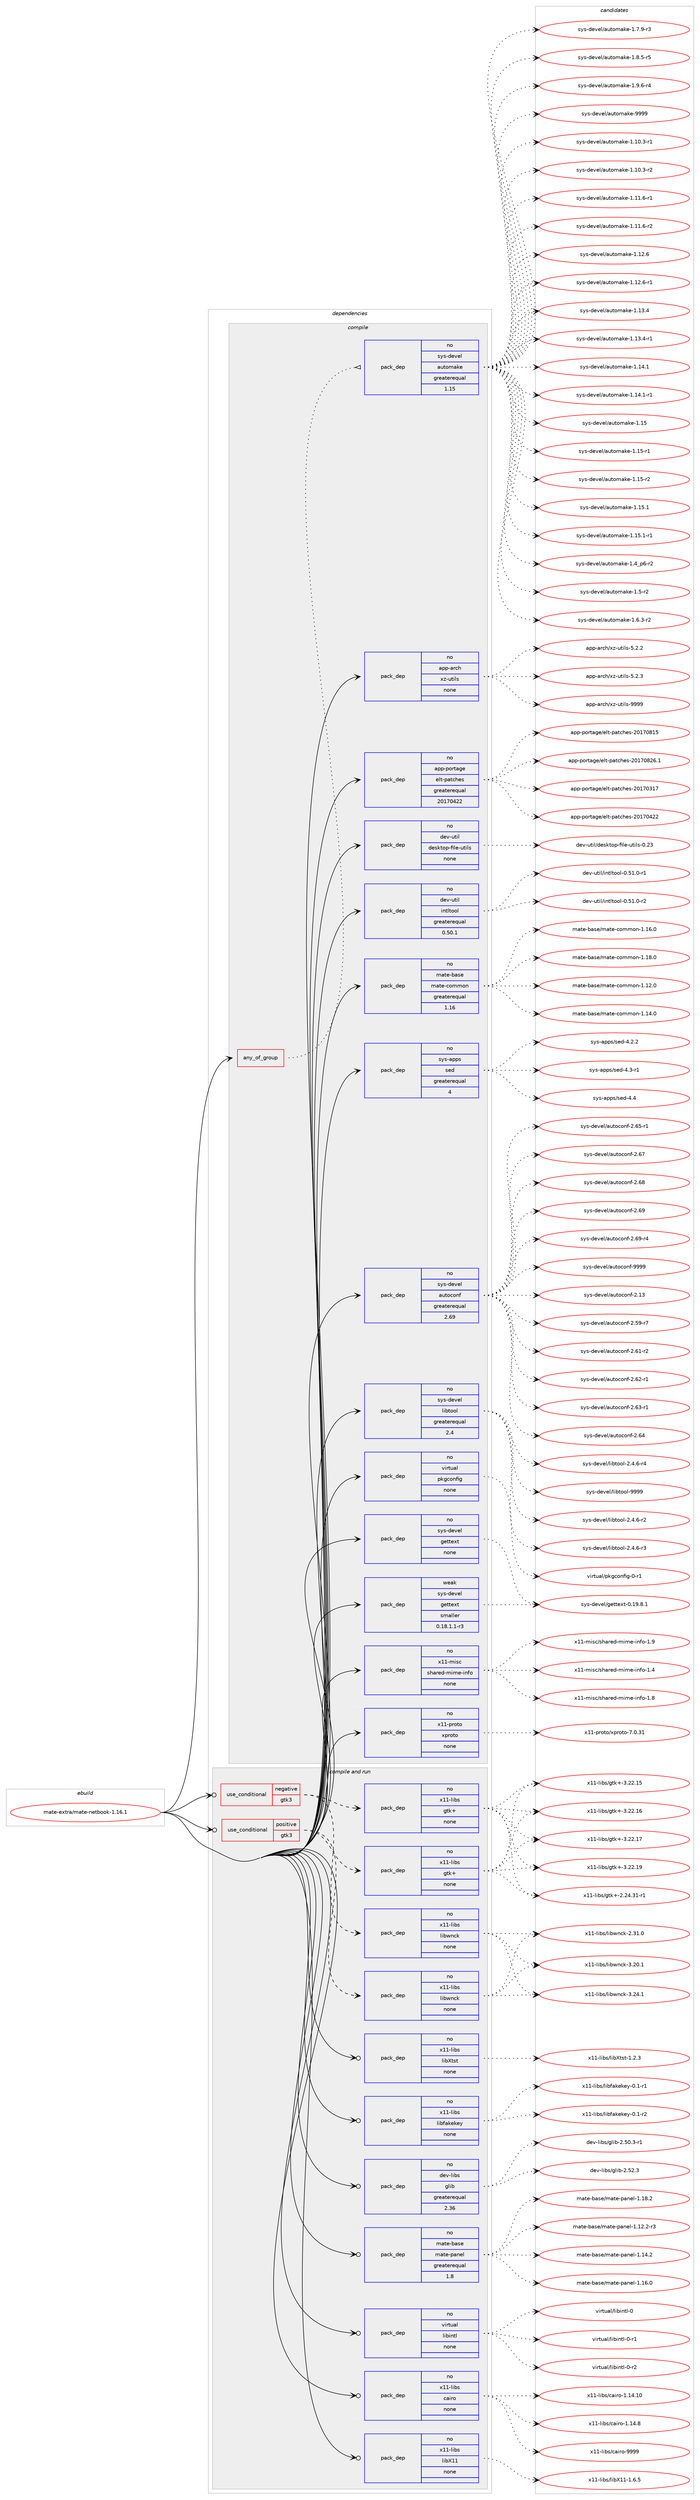 digraph prolog {

# *************
# Graph options
# *************

newrank=true;
concentrate=true;
compound=true;
graph [rankdir=LR,fontname=Helvetica,fontsize=10,ranksep=1.5];#, ranksep=2.5, nodesep=0.2];
edge  [arrowhead=vee];
node  [fontname=Helvetica,fontsize=10];

# **********
# The ebuild
# **********

subgraph cluster_leftcol {
color=gray;
rank=same;
label=<<i>ebuild</i>>;
id [label="mate-extra/mate-netbook-1.16.1", color=red, width=4, href="../mate-extra/mate-netbook-1.16.1.svg"];
}

# ****************
# The dependencies
# ****************

subgraph cluster_midcol {
color=gray;
label=<<i>dependencies</i>>;
subgraph cluster_compile {
fillcolor="#eeeeee";
style=filled;
label=<<i>compile</i>>;
subgraph any5139 {
dependency347304 [label=<<TABLE BORDER="0" CELLBORDER="1" CELLSPACING="0" CELLPADDING="4"><TR><TD CELLPADDING="10">any_of_group</TD></TR></TABLE>>, shape=none, color=red];subgraph pack255790 {
dependency347305 [label=<<TABLE BORDER="0" CELLBORDER="1" CELLSPACING="0" CELLPADDING="4" WIDTH="220"><TR><TD ROWSPAN="6" CELLPADDING="30">pack_dep</TD></TR><TR><TD WIDTH="110">no</TD></TR><TR><TD>sys-devel</TD></TR><TR><TD>automake</TD></TR><TR><TD>greaterequal</TD></TR><TR><TD>1.15</TD></TR></TABLE>>, shape=none, color=blue];
}
dependency347304:e -> dependency347305:w [weight=20,style="dotted",arrowhead="oinv"];
}
id:e -> dependency347304:w [weight=20,style="solid",arrowhead="vee"];
subgraph pack255791 {
dependency347306 [label=<<TABLE BORDER="0" CELLBORDER="1" CELLSPACING="0" CELLPADDING="4" WIDTH="220"><TR><TD ROWSPAN="6" CELLPADDING="30">pack_dep</TD></TR><TR><TD WIDTH="110">no</TD></TR><TR><TD>app-arch</TD></TR><TR><TD>xz-utils</TD></TR><TR><TD>none</TD></TR><TR><TD></TD></TR></TABLE>>, shape=none, color=blue];
}
id:e -> dependency347306:w [weight=20,style="solid",arrowhead="vee"];
subgraph pack255792 {
dependency347307 [label=<<TABLE BORDER="0" CELLBORDER="1" CELLSPACING="0" CELLPADDING="4" WIDTH="220"><TR><TD ROWSPAN="6" CELLPADDING="30">pack_dep</TD></TR><TR><TD WIDTH="110">no</TD></TR><TR><TD>app-portage</TD></TR><TR><TD>elt-patches</TD></TR><TR><TD>greaterequal</TD></TR><TR><TD>20170422</TD></TR></TABLE>>, shape=none, color=blue];
}
id:e -> dependency347307:w [weight=20,style="solid",arrowhead="vee"];
subgraph pack255793 {
dependency347308 [label=<<TABLE BORDER="0" CELLBORDER="1" CELLSPACING="0" CELLPADDING="4" WIDTH="220"><TR><TD ROWSPAN="6" CELLPADDING="30">pack_dep</TD></TR><TR><TD WIDTH="110">no</TD></TR><TR><TD>dev-util</TD></TR><TR><TD>desktop-file-utils</TD></TR><TR><TD>none</TD></TR><TR><TD></TD></TR></TABLE>>, shape=none, color=blue];
}
id:e -> dependency347308:w [weight=20,style="solid",arrowhead="vee"];
subgraph pack255794 {
dependency347309 [label=<<TABLE BORDER="0" CELLBORDER="1" CELLSPACING="0" CELLPADDING="4" WIDTH="220"><TR><TD ROWSPAN="6" CELLPADDING="30">pack_dep</TD></TR><TR><TD WIDTH="110">no</TD></TR><TR><TD>dev-util</TD></TR><TR><TD>intltool</TD></TR><TR><TD>greaterequal</TD></TR><TR><TD>0.50.1</TD></TR></TABLE>>, shape=none, color=blue];
}
id:e -> dependency347309:w [weight=20,style="solid",arrowhead="vee"];
subgraph pack255795 {
dependency347310 [label=<<TABLE BORDER="0" CELLBORDER="1" CELLSPACING="0" CELLPADDING="4" WIDTH="220"><TR><TD ROWSPAN="6" CELLPADDING="30">pack_dep</TD></TR><TR><TD WIDTH="110">no</TD></TR><TR><TD>mate-base</TD></TR><TR><TD>mate-common</TD></TR><TR><TD>greaterequal</TD></TR><TR><TD>1.16</TD></TR></TABLE>>, shape=none, color=blue];
}
id:e -> dependency347310:w [weight=20,style="solid",arrowhead="vee"];
subgraph pack255796 {
dependency347311 [label=<<TABLE BORDER="0" CELLBORDER="1" CELLSPACING="0" CELLPADDING="4" WIDTH="220"><TR><TD ROWSPAN="6" CELLPADDING="30">pack_dep</TD></TR><TR><TD WIDTH="110">no</TD></TR><TR><TD>sys-apps</TD></TR><TR><TD>sed</TD></TR><TR><TD>greaterequal</TD></TR><TR><TD>4</TD></TR></TABLE>>, shape=none, color=blue];
}
id:e -> dependency347311:w [weight=20,style="solid",arrowhead="vee"];
subgraph pack255797 {
dependency347312 [label=<<TABLE BORDER="0" CELLBORDER="1" CELLSPACING="0" CELLPADDING="4" WIDTH="220"><TR><TD ROWSPAN="6" CELLPADDING="30">pack_dep</TD></TR><TR><TD WIDTH="110">no</TD></TR><TR><TD>sys-devel</TD></TR><TR><TD>autoconf</TD></TR><TR><TD>greaterequal</TD></TR><TR><TD>2.69</TD></TR></TABLE>>, shape=none, color=blue];
}
id:e -> dependency347312:w [weight=20,style="solid",arrowhead="vee"];
subgraph pack255798 {
dependency347313 [label=<<TABLE BORDER="0" CELLBORDER="1" CELLSPACING="0" CELLPADDING="4" WIDTH="220"><TR><TD ROWSPAN="6" CELLPADDING="30">pack_dep</TD></TR><TR><TD WIDTH="110">no</TD></TR><TR><TD>sys-devel</TD></TR><TR><TD>gettext</TD></TR><TR><TD>none</TD></TR><TR><TD></TD></TR></TABLE>>, shape=none, color=blue];
}
id:e -> dependency347313:w [weight=20,style="solid",arrowhead="vee"];
subgraph pack255799 {
dependency347314 [label=<<TABLE BORDER="0" CELLBORDER="1" CELLSPACING="0" CELLPADDING="4" WIDTH="220"><TR><TD ROWSPAN="6" CELLPADDING="30">pack_dep</TD></TR><TR><TD WIDTH="110">no</TD></TR><TR><TD>sys-devel</TD></TR><TR><TD>libtool</TD></TR><TR><TD>greaterequal</TD></TR><TR><TD>2.4</TD></TR></TABLE>>, shape=none, color=blue];
}
id:e -> dependency347314:w [weight=20,style="solid",arrowhead="vee"];
subgraph pack255800 {
dependency347315 [label=<<TABLE BORDER="0" CELLBORDER="1" CELLSPACING="0" CELLPADDING="4" WIDTH="220"><TR><TD ROWSPAN="6" CELLPADDING="30">pack_dep</TD></TR><TR><TD WIDTH="110">no</TD></TR><TR><TD>virtual</TD></TR><TR><TD>pkgconfig</TD></TR><TR><TD>none</TD></TR><TR><TD></TD></TR></TABLE>>, shape=none, color=blue];
}
id:e -> dependency347315:w [weight=20,style="solid",arrowhead="vee"];
subgraph pack255801 {
dependency347316 [label=<<TABLE BORDER="0" CELLBORDER="1" CELLSPACING="0" CELLPADDING="4" WIDTH="220"><TR><TD ROWSPAN="6" CELLPADDING="30">pack_dep</TD></TR><TR><TD WIDTH="110">no</TD></TR><TR><TD>x11-misc</TD></TR><TR><TD>shared-mime-info</TD></TR><TR><TD>none</TD></TR><TR><TD></TD></TR></TABLE>>, shape=none, color=blue];
}
id:e -> dependency347316:w [weight=20,style="solid",arrowhead="vee"];
subgraph pack255802 {
dependency347317 [label=<<TABLE BORDER="0" CELLBORDER="1" CELLSPACING="0" CELLPADDING="4" WIDTH="220"><TR><TD ROWSPAN="6" CELLPADDING="30">pack_dep</TD></TR><TR><TD WIDTH="110">no</TD></TR><TR><TD>x11-proto</TD></TR><TR><TD>xproto</TD></TR><TR><TD>none</TD></TR><TR><TD></TD></TR></TABLE>>, shape=none, color=blue];
}
id:e -> dependency347317:w [weight=20,style="solid",arrowhead="vee"];
subgraph pack255803 {
dependency347318 [label=<<TABLE BORDER="0" CELLBORDER="1" CELLSPACING="0" CELLPADDING="4" WIDTH="220"><TR><TD ROWSPAN="6" CELLPADDING="30">pack_dep</TD></TR><TR><TD WIDTH="110">weak</TD></TR><TR><TD>sys-devel</TD></TR><TR><TD>gettext</TD></TR><TR><TD>smaller</TD></TR><TR><TD>0.18.1.1-r3</TD></TR></TABLE>>, shape=none, color=blue];
}
id:e -> dependency347318:w [weight=20,style="solid",arrowhead="vee"];
}
subgraph cluster_compileandrun {
fillcolor="#eeeeee";
style=filled;
label=<<i>compile and run</i>>;
subgraph cond86274 {
dependency347319 [label=<<TABLE BORDER="0" CELLBORDER="1" CELLSPACING="0" CELLPADDING="4"><TR><TD ROWSPAN="3" CELLPADDING="10">use_conditional</TD></TR><TR><TD>negative</TD></TR><TR><TD>gtk3</TD></TR></TABLE>>, shape=none, color=red];
subgraph pack255804 {
dependency347320 [label=<<TABLE BORDER="0" CELLBORDER="1" CELLSPACING="0" CELLPADDING="4" WIDTH="220"><TR><TD ROWSPAN="6" CELLPADDING="30">pack_dep</TD></TR><TR><TD WIDTH="110">no</TD></TR><TR><TD>x11-libs</TD></TR><TR><TD>gtk+</TD></TR><TR><TD>none</TD></TR><TR><TD></TD></TR></TABLE>>, shape=none, color=blue];
}
dependency347319:e -> dependency347320:w [weight=20,style="dashed",arrowhead="vee"];
subgraph pack255805 {
dependency347321 [label=<<TABLE BORDER="0" CELLBORDER="1" CELLSPACING="0" CELLPADDING="4" WIDTH="220"><TR><TD ROWSPAN="6" CELLPADDING="30">pack_dep</TD></TR><TR><TD WIDTH="110">no</TD></TR><TR><TD>x11-libs</TD></TR><TR><TD>libwnck</TD></TR><TR><TD>none</TD></TR><TR><TD></TD></TR></TABLE>>, shape=none, color=blue];
}
dependency347319:e -> dependency347321:w [weight=20,style="dashed",arrowhead="vee"];
}
id:e -> dependency347319:w [weight=20,style="solid",arrowhead="odotvee"];
subgraph cond86275 {
dependency347322 [label=<<TABLE BORDER="0" CELLBORDER="1" CELLSPACING="0" CELLPADDING="4"><TR><TD ROWSPAN="3" CELLPADDING="10">use_conditional</TD></TR><TR><TD>positive</TD></TR><TR><TD>gtk3</TD></TR></TABLE>>, shape=none, color=red];
subgraph pack255806 {
dependency347323 [label=<<TABLE BORDER="0" CELLBORDER="1" CELLSPACING="0" CELLPADDING="4" WIDTH="220"><TR><TD ROWSPAN="6" CELLPADDING="30">pack_dep</TD></TR><TR><TD WIDTH="110">no</TD></TR><TR><TD>x11-libs</TD></TR><TR><TD>gtk+</TD></TR><TR><TD>none</TD></TR><TR><TD></TD></TR></TABLE>>, shape=none, color=blue];
}
dependency347322:e -> dependency347323:w [weight=20,style="dashed",arrowhead="vee"];
subgraph pack255807 {
dependency347324 [label=<<TABLE BORDER="0" CELLBORDER="1" CELLSPACING="0" CELLPADDING="4" WIDTH="220"><TR><TD ROWSPAN="6" CELLPADDING="30">pack_dep</TD></TR><TR><TD WIDTH="110">no</TD></TR><TR><TD>x11-libs</TD></TR><TR><TD>libwnck</TD></TR><TR><TD>none</TD></TR><TR><TD></TD></TR></TABLE>>, shape=none, color=blue];
}
dependency347322:e -> dependency347324:w [weight=20,style="dashed",arrowhead="vee"];
}
id:e -> dependency347322:w [weight=20,style="solid",arrowhead="odotvee"];
subgraph pack255808 {
dependency347325 [label=<<TABLE BORDER="0" CELLBORDER="1" CELLSPACING="0" CELLPADDING="4" WIDTH="220"><TR><TD ROWSPAN="6" CELLPADDING="30">pack_dep</TD></TR><TR><TD WIDTH="110">no</TD></TR><TR><TD>dev-libs</TD></TR><TR><TD>glib</TD></TR><TR><TD>greaterequal</TD></TR><TR><TD>2.36</TD></TR></TABLE>>, shape=none, color=blue];
}
id:e -> dependency347325:w [weight=20,style="solid",arrowhead="odotvee"];
subgraph pack255809 {
dependency347326 [label=<<TABLE BORDER="0" CELLBORDER="1" CELLSPACING="0" CELLPADDING="4" WIDTH="220"><TR><TD ROWSPAN="6" CELLPADDING="30">pack_dep</TD></TR><TR><TD WIDTH="110">no</TD></TR><TR><TD>mate-base</TD></TR><TR><TD>mate-panel</TD></TR><TR><TD>greaterequal</TD></TR><TR><TD>1.8</TD></TR></TABLE>>, shape=none, color=blue];
}
id:e -> dependency347326:w [weight=20,style="solid",arrowhead="odotvee"];
subgraph pack255810 {
dependency347327 [label=<<TABLE BORDER="0" CELLBORDER="1" CELLSPACING="0" CELLPADDING="4" WIDTH="220"><TR><TD ROWSPAN="6" CELLPADDING="30">pack_dep</TD></TR><TR><TD WIDTH="110">no</TD></TR><TR><TD>virtual</TD></TR><TR><TD>libintl</TD></TR><TR><TD>none</TD></TR><TR><TD></TD></TR></TABLE>>, shape=none, color=blue];
}
id:e -> dependency347327:w [weight=20,style="solid",arrowhead="odotvee"];
subgraph pack255811 {
dependency347328 [label=<<TABLE BORDER="0" CELLBORDER="1" CELLSPACING="0" CELLPADDING="4" WIDTH="220"><TR><TD ROWSPAN="6" CELLPADDING="30">pack_dep</TD></TR><TR><TD WIDTH="110">no</TD></TR><TR><TD>x11-libs</TD></TR><TR><TD>cairo</TD></TR><TR><TD>none</TD></TR><TR><TD></TD></TR></TABLE>>, shape=none, color=blue];
}
id:e -> dependency347328:w [weight=20,style="solid",arrowhead="odotvee"];
subgraph pack255812 {
dependency347329 [label=<<TABLE BORDER="0" CELLBORDER="1" CELLSPACING="0" CELLPADDING="4" WIDTH="220"><TR><TD ROWSPAN="6" CELLPADDING="30">pack_dep</TD></TR><TR><TD WIDTH="110">no</TD></TR><TR><TD>x11-libs</TD></TR><TR><TD>libX11</TD></TR><TR><TD>none</TD></TR><TR><TD></TD></TR></TABLE>>, shape=none, color=blue];
}
id:e -> dependency347329:w [weight=20,style="solid",arrowhead="odotvee"];
subgraph pack255813 {
dependency347330 [label=<<TABLE BORDER="0" CELLBORDER="1" CELLSPACING="0" CELLPADDING="4" WIDTH="220"><TR><TD ROWSPAN="6" CELLPADDING="30">pack_dep</TD></TR><TR><TD WIDTH="110">no</TD></TR><TR><TD>x11-libs</TD></TR><TR><TD>libXtst</TD></TR><TR><TD>none</TD></TR><TR><TD></TD></TR></TABLE>>, shape=none, color=blue];
}
id:e -> dependency347330:w [weight=20,style="solid",arrowhead="odotvee"];
subgraph pack255814 {
dependency347331 [label=<<TABLE BORDER="0" CELLBORDER="1" CELLSPACING="0" CELLPADDING="4" WIDTH="220"><TR><TD ROWSPAN="6" CELLPADDING="30">pack_dep</TD></TR><TR><TD WIDTH="110">no</TD></TR><TR><TD>x11-libs</TD></TR><TR><TD>libfakekey</TD></TR><TR><TD>none</TD></TR><TR><TD></TD></TR></TABLE>>, shape=none, color=blue];
}
id:e -> dependency347331:w [weight=20,style="solid",arrowhead="odotvee"];
}
subgraph cluster_run {
fillcolor="#eeeeee";
style=filled;
label=<<i>run</i>>;
}
}

# **************
# The candidates
# **************

subgraph cluster_choices {
rank=same;
color=gray;
label=<<i>candidates</i>>;

subgraph choice255790 {
color=black;
nodesep=1;
choice11512111545100101118101108479711711611110997107101454946494846514511449 [label="sys-devel/automake-1.10.3-r1", color=red, width=4,href="../sys-devel/automake-1.10.3-r1.svg"];
choice11512111545100101118101108479711711611110997107101454946494846514511450 [label="sys-devel/automake-1.10.3-r2", color=red, width=4,href="../sys-devel/automake-1.10.3-r2.svg"];
choice11512111545100101118101108479711711611110997107101454946494946544511449 [label="sys-devel/automake-1.11.6-r1", color=red, width=4,href="../sys-devel/automake-1.11.6-r1.svg"];
choice11512111545100101118101108479711711611110997107101454946494946544511450 [label="sys-devel/automake-1.11.6-r2", color=red, width=4,href="../sys-devel/automake-1.11.6-r2.svg"];
choice1151211154510010111810110847971171161111099710710145494649504654 [label="sys-devel/automake-1.12.6", color=red, width=4,href="../sys-devel/automake-1.12.6.svg"];
choice11512111545100101118101108479711711611110997107101454946495046544511449 [label="sys-devel/automake-1.12.6-r1", color=red, width=4,href="../sys-devel/automake-1.12.6-r1.svg"];
choice1151211154510010111810110847971171161111099710710145494649514652 [label="sys-devel/automake-1.13.4", color=red, width=4,href="../sys-devel/automake-1.13.4.svg"];
choice11512111545100101118101108479711711611110997107101454946495146524511449 [label="sys-devel/automake-1.13.4-r1", color=red, width=4,href="../sys-devel/automake-1.13.4-r1.svg"];
choice1151211154510010111810110847971171161111099710710145494649524649 [label="sys-devel/automake-1.14.1", color=red, width=4,href="../sys-devel/automake-1.14.1.svg"];
choice11512111545100101118101108479711711611110997107101454946495246494511449 [label="sys-devel/automake-1.14.1-r1", color=red, width=4,href="../sys-devel/automake-1.14.1-r1.svg"];
choice115121115451001011181011084797117116111109971071014549464953 [label="sys-devel/automake-1.15", color=red, width=4,href="../sys-devel/automake-1.15.svg"];
choice1151211154510010111810110847971171161111099710710145494649534511449 [label="sys-devel/automake-1.15-r1", color=red, width=4,href="../sys-devel/automake-1.15-r1.svg"];
choice1151211154510010111810110847971171161111099710710145494649534511450 [label="sys-devel/automake-1.15-r2", color=red, width=4,href="../sys-devel/automake-1.15-r2.svg"];
choice1151211154510010111810110847971171161111099710710145494649534649 [label="sys-devel/automake-1.15.1", color=red, width=4,href="../sys-devel/automake-1.15.1.svg"];
choice11512111545100101118101108479711711611110997107101454946495346494511449 [label="sys-devel/automake-1.15.1-r1", color=red, width=4,href="../sys-devel/automake-1.15.1-r1.svg"];
choice115121115451001011181011084797117116111109971071014549465295112544511450 [label="sys-devel/automake-1.4_p6-r2", color=red, width=4,href="../sys-devel/automake-1.4_p6-r2.svg"];
choice11512111545100101118101108479711711611110997107101454946534511450 [label="sys-devel/automake-1.5-r2", color=red, width=4,href="../sys-devel/automake-1.5-r2.svg"];
choice115121115451001011181011084797117116111109971071014549465446514511450 [label="sys-devel/automake-1.6.3-r2", color=red, width=4,href="../sys-devel/automake-1.6.3-r2.svg"];
choice115121115451001011181011084797117116111109971071014549465546574511451 [label="sys-devel/automake-1.7.9-r3", color=red, width=4,href="../sys-devel/automake-1.7.9-r3.svg"];
choice115121115451001011181011084797117116111109971071014549465646534511453 [label="sys-devel/automake-1.8.5-r5", color=red, width=4,href="../sys-devel/automake-1.8.5-r5.svg"];
choice115121115451001011181011084797117116111109971071014549465746544511452 [label="sys-devel/automake-1.9.6-r4", color=red, width=4,href="../sys-devel/automake-1.9.6-r4.svg"];
choice115121115451001011181011084797117116111109971071014557575757 [label="sys-devel/automake-9999", color=red, width=4,href="../sys-devel/automake-9999.svg"];
dependency347305:e -> choice11512111545100101118101108479711711611110997107101454946494846514511449:w [style=dotted,weight="100"];
dependency347305:e -> choice11512111545100101118101108479711711611110997107101454946494846514511450:w [style=dotted,weight="100"];
dependency347305:e -> choice11512111545100101118101108479711711611110997107101454946494946544511449:w [style=dotted,weight="100"];
dependency347305:e -> choice11512111545100101118101108479711711611110997107101454946494946544511450:w [style=dotted,weight="100"];
dependency347305:e -> choice1151211154510010111810110847971171161111099710710145494649504654:w [style=dotted,weight="100"];
dependency347305:e -> choice11512111545100101118101108479711711611110997107101454946495046544511449:w [style=dotted,weight="100"];
dependency347305:e -> choice1151211154510010111810110847971171161111099710710145494649514652:w [style=dotted,weight="100"];
dependency347305:e -> choice11512111545100101118101108479711711611110997107101454946495146524511449:w [style=dotted,weight="100"];
dependency347305:e -> choice1151211154510010111810110847971171161111099710710145494649524649:w [style=dotted,weight="100"];
dependency347305:e -> choice11512111545100101118101108479711711611110997107101454946495246494511449:w [style=dotted,weight="100"];
dependency347305:e -> choice115121115451001011181011084797117116111109971071014549464953:w [style=dotted,weight="100"];
dependency347305:e -> choice1151211154510010111810110847971171161111099710710145494649534511449:w [style=dotted,weight="100"];
dependency347305:e -> choice1151211154510010111810110847971171161111099710710145494649534511450:w [style=dotted,weight="100"];
dependency347305:e -> choice1151211154510010111810110847971171161111099710710145494649534649:w [style=dotted,weight="100"];
dependency347305:e -> choice11512111545100101118101108479711711611110997107101454946495346494511449:w [style=dotted,weight="100"];
dependency347305:e -> choice115121115451001011181011084797117116111109971071014549465295112544511450:w [style=dotted,weight="100"];
dependency347305:e -> choice11512111545100101118101108479711711611110997107101454946534511450:w [style=dotted,weight="100"];
dependency347305:e -> choice115121115451001011181011084797117116111109971071014549465446514511450:w [style=dotted,weight="100"];
dependency347305:e -> choice115121115451001011181011084797117116111109971071014549465546574511451:w [style=dotted,weight="100"];
dependency347305:e -> choice115121115451001011181011084797117116111109971071014549465646534511453:w [style=dotted,weight="100"];
dependency347305:e -> choice115121115451001011181011084797117116111109971071014549465746544511452:w [style=dotted,weight="100"];
dependency347305:e -> choice115121115451001011181011084797117116111109971071014557575757:w [style=dotted,weight="100"];
}
subgraph choice255791 {
color=black;
nodesep=1;
choice971121124597114991044712012245117116105108115455346504650 [label="app-arch/xz-utils-5.2.2", color=red, width=4,href="../app-arch/xz-utils-5.2.2.svg"];
choice971121124597114991044712012245117116105108115455346504651 [label="app-arch/xz-utils-5.2.3", color=red, width=4,href="../app-arch/xz-utils-5.2.3.svg"];
choice9711211245971149910447120122451171161051081154557575757 [label="app-arch/xz-utils-9999", color=red, width=4,href="../app-arch/xz-utils-9999.svg"];
dependency347306:e -> choice971121124597114991044712012245117116105108115455346504650:w [style=dotted,weight="100"];
dependency347306:e -> choice971121124597114991044712012245117116105108115455346504651:w [style=dotted,weight="100"];
dependency347306:e -> choice9711211245971149910447120122451171161051081154557575757:w [style=dotted,weight="100"];
}
subgraph choice255792 {
color=black;
nodesep=1;
choice97112112451121111141169710310147101108116451129711699104101115455048495548514955 [label="app-portage/elt-patches-20170317", color=red, width=4,href="../app-portage/elt-patches-20170317.svg"];
choice97112112451121111141169710310147101108116451129711699104101115455048495548525050 [label="app-portage/elt-patches-20170422", color=red, width=4,href="../app-portage/elt-patches-20170422.svg"];
choice97112112451121111141169710310147101108116451129711699104101115455048495548564953 [label="app-portage/elt-patches-20170815", color=red, width=4,href="../app-portage/elt-patches-20170815.svg"];
choice971121124511211111411697103101471011081164511297116991041011154550484955485650544649 [label="app-portage/elt-patches-20170826.1", color=red, width=4,href="../app-portage/elt-patches-20170826.1.svg"];
dependency347307:e -> choice97112112451121111141169710310147101108116451129711699104101115455048495548514955:w [style=dotted,weight="100"];
dependency347307:e -> choice97112112451121111141169710310147101108116451129711699104101115455048495548525050:w [style=dotted,weight="100"];
dependency347307:e -> choice97112112451121111141169710310147101108116451129711699104101115455048495548564953:w [style=dotted,weight="100"];
dependency347307:e -> choice971121124511211111411697103101471011081164511297116991041011154550484955485650544649:w [style=dotted,weight="100"];
}
subgraph choice255793 {
color=black;
nodesep=1;
choice100101118451171161051084710010111510711611111245102105108101451171161051081154548465051 [label="dev-util/desktop-file-utils-0.23", color=red, width=4,href="../dev-util/desktop-file-utils-0.23.svg"];
dependency347308:e -> choice100101118451171161051084710010111510711611111245102105108101451171161051081154548465051:w [style=dotted,weight="100"];
}
subgraph choice255794 {
color=black;
nodesep=1;
choice1001011184511711610510847105110116108116111111108454846534946484511449 [label="dev-util/intltool-0.51.0-r1", color=red, width=4,href="../dev-util/intltool-0.51.0-r1.svg"];
choice1001011184511711610510847105110116108116111111108454846534946484511450 [label="dev-util/intltool-0.51.0-r2", color=red, width=4,href="../dev-util/intltool-0.51.0-r2.svg"];
dependency347309:e -> choice1001011184511711610510847105110116108116111111108454846534946484511449:w [style=dotted,weight="100"];
dependency347309:e -> choice1001011184511711610510847105110116108116111111108454846534946484511450:w [style=dotted,weight="100"];
}
subgraph choice255795 {
color=black;
nodesep=1;
choice109971161014598971151014710997116101459911110910911111045494649504648 [label="mate-base/mate-common-1.12.0", color=red, width=4,href="../mate-base/mate-common-1.12.0.svg"];
choice109971161014598971151014710997116101459911110910911111045494649524648 [label="mate-base/mate-common-1.14.0", color=red, width=4,href="../mate-base/mate-common-1.14.0.svg"];
choice109971161014598971151014710997116101459911110910911111045494649544648 [label="mate-base/mate-common-1.16.0", color=red, width=4,href="../mate-base/mate-common-1.16.0.svg"];
choice109971161014598971151014710997116101459911110910911111045494649564648 [label="mate-base/mate-common-1.18.0", color=red, width=4,href="../mate-base/mate-common-1.18.0.svg"];
dependency347310:e -> choice109971161014598971151014710997116101459911110910911111045494649504648:w [style=dotted,weight="100"];
dependency347310:e -> choice109971161014598971151014710997116101459911110910911111045494649524648:w [style=dotted,weight="100"];
dependency347310:e -> choice109971161014598971151014710997116101459911110910911111045494649544648:w [style=dotted,weight="100"];
dependency347310:e -> choice109971161014598971151014710997116101459911110910911111045494649564648:w [style=dotted,weight="100"];
}
subgraph choice255796 {
color=black;
nodesep=1;
choice115121115459711211211547115101100455246504650 [label="sys-apps/sed-4.2.2", color=red, width=4,href="../sys-apps/sed-4.2.2.svg"];
choice115121115459711211211547115101100455246514511449 [label="sys-apps/sed-4.3-r1", color=red, width=4,href="../sys-apps/sed-4.3-r1.svg"];
choice11512111545971121121154711510110045524652 [label="sys-apps/sed-4.4", color=red, width=4,href="../sys-apps/sed-4.4.svg"];
dependency347311:e -> choice115121115459711211211547115101100455246504650:w [style=dotted,weight="100"];
dependency347311:e -> choice115121115459711211211547115101100455246514511449:w [style=dotted,weight="100"];
dependency347311:e -> choice11512111545971121121154711510110045524652:w [style=dotted,weight="100"];
}
subgraph choice255797 {
color=black;
nodesep=1;
choice115121115451001011181011084797117116111991111101024550464951 [label="sys-devel/autoconf-2.13", color=red, width=4,href="../sys-devel/autoconf-2.13.svg"];
choice1151211154510010111810110847971171161119911111010245504653574511455 [label="sys-devel/autoconf-2.59-r7", color=red, width=4,href="../sys-devel/autoconf-2.59-r7.svg"];
choice1151211154510010111810110847971171161119911111010245504654494511450 [label="sys-devel/autoconf-2.61-r2", color=red, width=4,href="../sys-devel/autoconf-2.61-r2.svg"];
choice1151211154510010111810110847971171161119911111010245504654504511449 [label="sys-devel/autoconf-2.62-r1", color=red, width=4,href="../sys-devel/autoconf-2.62-r1.svg"];
choice1151211154510010111810110847971171161119911111010245504654514511449 [label="sys-devel/autoconf-2.63-r1", color=red, width=4,href="../sys-devel/autoconf-2.63-r1.svg"];
choice115121115451001011181011084797117116111991111101024550465452 [label="sys-devel/autoconf-2.64", color=red, width=4,href="../sys-devel/autoconf-2.64.svg"];
choice1151211154510010111810110847971171161119911111010245504654534511449 [label="sys-devel/autoconf-2.65-r1", color=red, width=4,href="../sys-devel/autoconf-2.65-r1.svg"];
choice115121115451001011181011084797117116111991111101024550465455 [label="sys-devel/autoconf-2.67", color=red, width=4,href="../sys-devel/autoconf-2.67.svg"];
choice115121115451001011181011084797117116111991111101024550465456 [label="sys-devel/autoconf-2.68", color=red, width=4,href="../sys-devel/autoconf-2.68.svg"];
choice115121115451001011181011084797117116111991111101024550465457 [label="sys-devel/autoconf-2.69", color=red, width=4,href="../sys-devel/autoconf-2.69.svg"];
choice1151211154510010111810110847971171161119911111010245504654574511452 [label="sys-devel/autoconf-2.69-r4", color=red, width=4,href="../sys-devel/autoconf-2.69-r4.svg"];
choice115121115451001011181011084797117116111991111101024557575757 [label="sys-devel/autoconf-9999", color=red, width=4,href="../sys-devel/autoconf-9999.svg"];
dependency347312:e -> choice115121115451001011181011084797117116111991111101024550464951:w [style=dotted,weight="100"];
dependency347312:e -> choice1151211154510010111810110847971171161119911111010245504653574511455:w [style=dotted,weight="100"];
dependency347312:e -> choice1151211154510010111810110847971171161119911111010245504654494511450:w [style=dotted,weight="100"];
dependency347312:e -> choice1151211154510010111810110847971171161119911111010245504654504511449:w [style=dotted,weight="100"];
dependency347312:e -> choice1151211154510010111810110847971171161119911111010245504654514511449:w [style=dotted,weight="100"];
dependency347312:e -> choice115121115451001011181011084797117116111991111101024550465452:w [style=dotted,weight="100"];
dependency347312:e -> choice1151211154510010111810110847971171161119911111010245504654534511449:w [style=dotted,weight="100"];
dependency347312:e -> choice115121115451001011181011084797117116111991111101024550465455:w [style=dotted,weight="100"];
dependency347312:e -> choice115121115451001011181011084797117116111991111101024550465456:w [style=dotted,weight="100"];
dependency347312:e -> choice115121115451001011181011084797117116111991111101024550465457:w [style=dotted,weight="100"];
dependency347312:e -> choice1151211154510010111810110847971171161119911111010245504654574511452:w [style=dotted,weight="100"];
dependency347312:e -> choice115121115451001011181011084797117116111991111101024557575757:w [style=dotted,weight="100"];
}
subgraph choice255798 {
color=black;
nodesep=1;
choice1151211154510010111810110847103101116116101120116454846495746564649 [label="sys-devel/gettext-0.19.8.1", color=red, width=4,href="../sys-devel/gettext-0.19.8.1.svg"];
dependency347313:e -> choice1151211154510010111810110847103101116116101120116454846495746564649:w [style=dotted,weight="100"];
}
subgraph choice255799 {
color=black;
nodesep=1;
choice1151211154510010111810110847108105981161111111084550465246544511450 [label="sys-devel/libtool-2.4.6-r2", color=red, width=4,href="../sys-devel/libtool-2.4.6-r2.svg"];
choice1151211154510010111810110847108105981161111111084550465246544511451 [label="sys-devel/libtool-2.4.6-r3", color=red, width=4,href="../sys-devel/libtool-2.4.6-r3.svg"];
choice1151211154510010111810110847108105981161111111084550465246544511452 [label="sys-devel/libtool-2.4.6-r4", color=red, width=4,href="../sys-devel/libtool-2.4.6-r4.svg"];
choice1151211154510010111810110847108105981161111111084557575757 [label="sys-devel/libtool-9999", color=red, width=4,href="../sys-devel/libtool-9999.svg"];
dependency347314:e -> choice1151211154510010111810110847108105981161111111084550465246544511450:w [style=dotted,weight="100"];
dependency347314:e -> choice1151211154510010111810110847108105981161111111084550465246544511451:w [style=dotted,weight="100"];
dependency347314:e -> choice1151211154510010111810110847108105981161111111084550465246544511452:w [style=dotted,weight="100"];
dependency347314:e -> choice1151211154510010111810110847108105981161111111084557575757:w [style=dotted,weight="100"];
}
subgraph choice255800 {
color=black;
nodesep=1;
choice11810511411611797108471121071039911111010210510345484511449 [label="virtual/pkgconfig-0-r1", color=red, width=4,href="../virtual/pkgconfig-0-r1.svg"];
dependency347315:e -> choice11810511411611797108471121071039911111010210510345484511449:w [style=dotted,weight="100"];
}
subgraph choice255801 {
color=black;
nodesep=1;
choice120494945109105115994711510497114101100451091051091014510511010211145494652 [label="x11-misc/shared-mime-info-1.4", color=red, width=4,href="../x11-misc/shared-mime-info-1.4.svg"];
choice120494945109105115994711510497114101100451091051091014510511010211145494656 [label="x11-misc/shared-mime-info-1.8", color=red, width=4,href="../x11-misc/shared-mime-info-1.8.svg"];
choice120494945109105115994711510497114101100451091051091014510511010211145494657 [label="x11-misc/shared-mime-info-1.9", color=red, width=4,href="../x11-misc/shared-mime-info-1.9.svg"];
dependency347316:e -> choice120494945109105115994711510497114101100451091051091014510511010211145494652:w [style=dotted,weight="100"];
dependency347316:e -> choice120494945109105115994711510497114101100451091051091014510511010211145494656:w [style=dotted,weight="100"];
dependency347316:e -> choice120494945109105115994711510497114101100451091051091014510511010211145494657:w [style=dotted,weight="100"];
}
subgraph choice255802 {
color=black;
nodesep=1;
choice1204949451121141111161114712011211411111611145554648465149 [label="x11-proto/xproto-7.0.31", color=red, width=4,href="../x11-proto/xproto-7.0.31.svg"];
dependency347317:e -> choice1204949451121141111161114712011211411111611145554648465149:w [style=dotted,weight="100"];
}
subgraph choice255803 {
color=black;
nodesep=1;
choice1151211154510010111810110847103101116116101120116454846495746564649 [label="sys-devel/gettext-0.19.8.1", color=red, width=4,href="../sys-devel/gettext-0.19.8.1.svg"];
dependency347318:e -> choice1151211154510010111810110847103101116116101120116454846495746564649:w [style=dotted,weight="100"];
}
subgraph choice255804 {
color=black;
nodesep=1;
choice12049494510810598115471031161074345504650524651494511449 [label="x11-libs/gtk+-2.24.31-r1", color=red, width=4,href="../x11-libs/gtk+-2.24.31-r1.svg"];
choice1204949451081059811547103116107434551465050464953 [label="x11-libs/gtk+-3.22.15", color=red, width=4,href="../x11-libs/gtk+-3.22.15.svg"];
choice1204949451081059811547103116107434551465050464954 [label="x11-libs/gtk+-3.22.16", color=red, width=4,href="../x11-libs/gtk+-3.22.16.svg"];
choice1204949451081059811547103116107434551465050464955 [label="x11-libs/gtk+-3.22.17", color=red, width=4,href="../x11-libs/gtk+-3.22.17.svg"];
choice1204949451081059811547103116107434551465050464957 [label="x11-libs/gtk+-3.22.19", color=red, width=4,href="../x11-libs/gtk+-3.22.19.svg"];
dependency347320:e -> choice12049494510810598115471031161074345504650524651494511449:w [style=dotted,weight="100"];
dependency347320:e -> choice1204949451081059811547103116107434551465050464953:w [style=dotted,weight="100"];
dependency347320:e -> choice1204949451081059811547103116107434551465050464954:w [style=dotted,weight="100"];
dependency347320:e -> choice1204949451081059811547103116107434551465050464955:w [style=dotted,weight="100"];
dependency347320:e -> choice1204949451081059811547103116107434551465050464957:w [style=dotted,weight="100"];
}
subgraph choice255805 {
color=black;
nodesep=1;
choice1204949451081059811547108105981191109910745504651494648 [label="x11-libs/libwnck-2.31.0", color=red, width=4,href="../x11-libs/libwnck-2.31.0.svg"];
choice1204949451081059811547108105981191109910745514650484649 [label="x11-libs/libwnck-3.20.1", color=red, width=4,href="../x11-libs/libwnck-3.20.1.svg"];
choice1204949451081059811547108105981191109910745514650524649 [label="x11-libs/libwnck-3.24.1", color=red, width=4,href="../x11-libs/libwnck-3.24.1.svg"];
dependency347321:e -> choice1204949451081059811547108105981191109910745504651494648:w [style=dotted,weight="100"];
dependency347321:e -> choice1204949451081059811547108105981191109910745514650484649:w [style=dotted,weight="100"];
dependency347321:e -> choice1204949451081059811547108105981191109910745514650524649:w [style=dotted,weight="100"];
}
subgraph choice255806 {
color=black;
nodesep=1;
choice12049494510810598115471031161074345504650524651494511449 [label="x11-libs/gtk+-2.24.31-r1", color=red, width=4,href="../x11-libs/gtk+-2.24.31-r1.svg"];
choice1204949451081059811547103116107434551465050464953 [label="x11-libs/gtk+-3.22.15", color=red, width=4,href="../x11-libs/gtk+-3.22.15.svg"];
choice1204949451081059811547103116107434551465050464954 [label="x11-libs/gtk+-3.22.16", color=red, width=4,href="../x11-libs/gtk+-3.22.16.svg"];
choice1204949451081059811547103116107434551465050464955 [label="x11-libs/gtk+-3.22.17", color=red, width=4,href="../x11-libs/gtk+-3.22.17.svg"];
choice1204949451081059811547103116107434551465050464957 [label="x11-libs/gtk+-3.22.19", color=red, width=4,href="../x11-libs/gtk+-3.22.19.svg"];
dependency347323:e -> choice12049494510810598115471031161074345504650524651494511449:w [style=dotted,weight="100"];
dependency347323:e -> choice1204949451081059811547103116107434551465050464953:w [style=dotted,weight="100"];
dependency347323:e -> choice1204949451081059811547103116107434551465050464954:w [style=dotted,weight="100"];
dependency347323:e -> choice1204949451081059811547103116107434551465050464955:w [style=dotted,weight="100"];
dependency347323:e -> choice1204949451081059811547103116107434551465050464957:w [style=dotted,weight="100"];
}
subgraph choice255807 {
color=black;
nodesep=1;
choice1204949451081059811547108105981191109910745504651494648 [label="x11-libs/libwnck-2.31.0", color=red, width=4,href="../x11-libs/libwnck-2.31.0.svg"];
choice1204949451081059811547108105981191109910745514650484649 [label="x11-libs/libwnck-3.20.1", color=red, width=4,href="../x11-libs/libwnck-3.20.1.svg"];
choice1204949451081059811547108105981191109910745514650524649 [label="x11-libs/libwnck-3.24.1", color=red, width=4,href="../x11-libs/libwnck-3.24.1.svg"];
dependency347324:e -> choice1204949451081059811547108105981191109910745504651494648:w [style=dotted,weight="100"];
dependency347324:e -> choice1204949451081059811547108105981191109910745514650484649:w [style=dotted,weight="100"];
dependency347324:e -> choice1204949451081059811547108105981191109910745514650524649:w [style=dotted,weight="100"];
}
subgraph choice255808 {
color=black;
nodesep=1;
choice10010111845108105981154710310810598455046534846514511449 [label="dev-libs/glib-2.50.3-r1", color=red, width=4,href="../dev-libs/glib-2.50.3-r1.svg"];
choice1001011184510810598115471031081059845504653504651 [label="dev-libs/glib-2.52.3", color=red, width=4,href="../dev-libs/glib-2.52.3.svg"];
dependency347325:e -> choice10010111845108105981154710310810598455046534846514511449:w [style=dotted,weight="100"];
dependency347325:e -> choice1001011184510810598115471031081059845504653504651:w [style=dotted,weight="100"];
}
subgraph choice255809 {
color=black;
nodesep=1;
choice1099711610145989711510147109971161014511297110101108454946495046504511451 [label="mate-base/mate-panel-1.12.2-r3", color=red, width=4,href="../mate-base/mate-panel-1.12.2-r3.svg"];
choice109971161014598971151014710997116101451129711010110845494649524650 [label="mate-base/mate-panel-1.14.2", color=red, width=4,href="../mate-base/mate-panel-1.14.2.svg"];
choice109971161014598971151014710997116101451129711010110845494649544648 [label="mate-base/mate-panel-1.16.0", color=red, width=4,href="../mate-base/mate-panel-1.16.0.svg"];
choice109971161014598971151014710997116101451129711010110845494649564650 [label="mate-base/mate-panel-1.18.2", color=red, width=4,href="../mate-base/mate-panel-1.18.2.svg"];
dependency347326:e -> choice1099711610145989711510147109971161014511297110101108454946495046504511451:w [style=dotted,weight="100"];
dependency347326:e -> choice109971161014598971151014710997116101451129711010110845494649524650:w [style=dotted,weight="100"];
dependency347326:e -> choice109971161014598971151014710997116101451129711010110845494649544648:w [style=dotted,weight="100"];
dependency347326:e -> choice109971161014598971151014710997116101451129711010110845494649564650:w [style=dotted,weight="100"];
}
subgraph choice255810 {
color=black;
nodesep=1;
choice1181051141161179710847108105981051101161084548 [label="virtual/libintl-0", color=red, width=4,href="../virtual/libintl-0.svg"];
choice11810511411611797108471081059810511011610845484511449 [label="virtual/libintl-0-r1", color=red, width=4,href="../virtual/libintl-0-r1.svg"];
choice11810511411611797108471081059810511011610845484511450 [label="virtual/libintl-0-r2", color=red, width=4,href="../virtual/libintl-0-r2.svg"];
dependency347327:e -> choice1181051141161179710847108105981051101161084548:w [style=dotted,weight="100"];
dependency347327:e -> choice11810511411611797108471081059810511011610845484511449:w [style=dotted,weight="100"];
dependency347327:e -> choice11810511411611797108471081059810511011610845484511450:w [style=dotted,weight="100"];
}
subgraph choice255811 {
color=black;
nodesep=1;
choice120494945108105981154799971051141114549464952464948 [label="x11-libs/cairo-1.14.10", color=red, width=4,href="../x11-libs/cairo-1.14.10.svg"];
choice1204949451081059811547999710511411145494649524656 [label="x11-libs/cairo-1.14.8", color=red, width=4,href="../x11-libs/cairo-1.14.8.svg"];
choice120494945108105981154799971051141114557575757 [label="x11-libs/cairo-9999", color=red, width=4,href="../x11-libs/cairo-9999.svg"];
dependency347328:e -> choice120494945108105981154799971051141114549464952464948:w [style=dotted,weight="100"];
dependency347328:e -> choice1204949451081059811547999710511411145494649524656:w [style=dotted,weight="100"];
dependency347328:e -> choice120494945108105981154799971051141114557575757:w [style=dotted,weight="100"];
}
subgraph choice255812 {
color=black;
nodesep=1;
choice120494945108105981154710810598884949454946544653 [label="x11-libs/libX11-1.6.5", color=red, width=4,href="../x11-libs/libX11-1.6.5.svg"];
dependency347329:e -> choice120494945108105981154710810598884949454946544653:w [style=dotted,weight="100"];
}
subgraph choice255813 {
color=black;
nodesep=1;
choice12049494510810598115471081059888116115116454946504651 [label="x11-libs/libXtst-1.2.3", color=red, width=4,href="../x11-libs/libXtst-1.2.3.svg"];
dependency347330:e -> choice12049494510810598115471081059888116115116454946504651:w [style=dotted,weight="100"];
}
subgraph choice255814 {
color=black;
nodesep=1;
choice12049494510810598115471081059810297107101107101121454846494511449 [label="x11-libs/libfakekey-0.1-r1", color=red, width=4,href="../x11-libs/libfakekey-0.1-r1.svg"];
choice12049494510810598115471081059810297107101107101121454846494511450 [label="x11-libs/libfakekey-0.1-r2", color=red, width=4,href="../x11-libs/libfakekey-0.1-r2.svg"];
dependency347331:e -> choice12049494510810598115471081059810297107101107101121454846494511449:w [style=dotted,weight="100"];
dependency347331:e -> choice12049494510810598115471081059810297107101107101121454846494511450:w [style=dotted,weight="100"];
}
}

}
